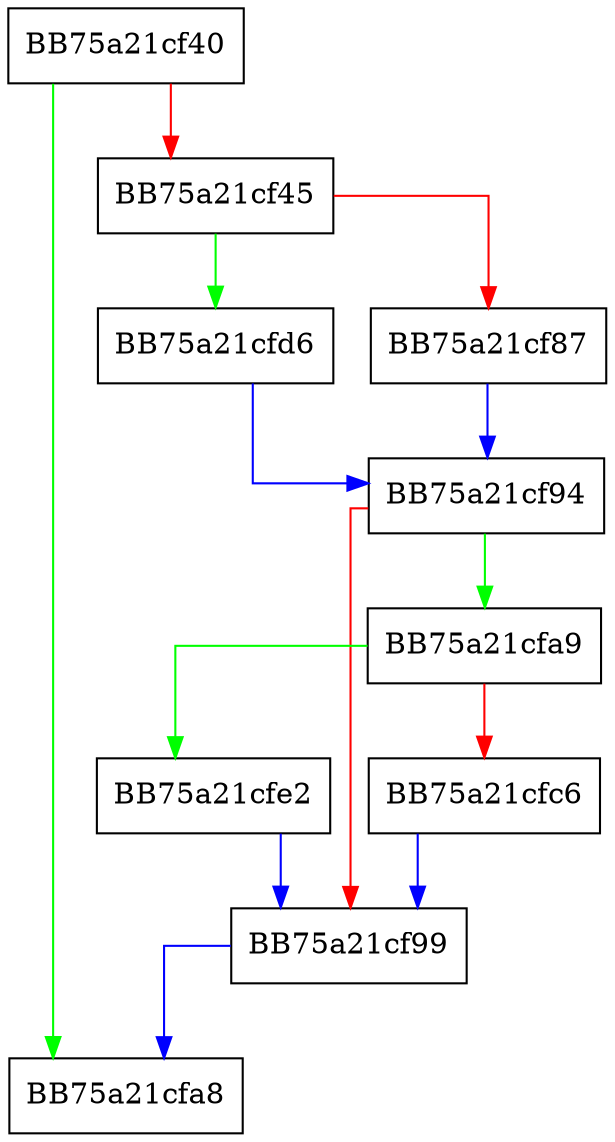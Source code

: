 digraph vdll_add_export {
  node [shape="box"];
  graph [splines=ortho];
  BB75a21cf40 -> BB75a21cfa8 [color="green"];
  BB75a21cf40 -> BB75a21cf45 [color="red"];
  BB75a21cf45 -> BB75a21cfd6 [color="green"];
  BB75a21cf45 -> BB75a21cf87 [color="red"];
  BB75a21cf87 -> BB75a21cf94 [color="blue"];
  BB75a21cf94 -> BB75a21cfa9 [color="green"];
  BB75a21cf94 -> BB75a21cf99 [color="red"];
  BB75a21cf99 -> BB75a21cfa8 [color="blue"];
  BB75a21cfa9 -> BB75a21cfe2 [color="green"];
  BB75a21cfa9 -> BB75a21cfc6 [color="red"];
  BB75a21cfc6 -> BB75a21cf99 [color="blue"];
  BB75a21cfd6 -> BB75a21cf94 [color="blue"];
  BB75a21cfe2 -> BB75a21cf99 [color="blue"];
}